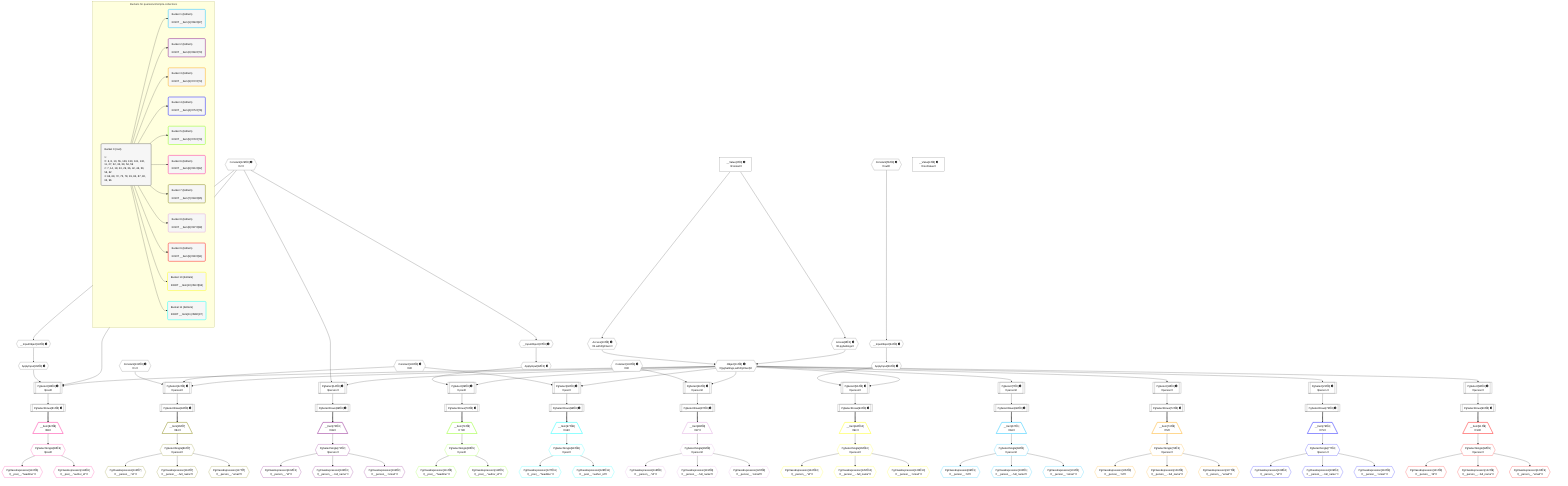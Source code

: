 %%{init: {'themeVariables': { 'fontSize': '12px'}}}%%
graph TD
    classDef path fill:#eee,stroke:#000,color:#000
    classDef plan fill:#fff,stroke-width:1px,color:#000
    classDef itemplan fill:#fff,stroke-width:2px,color:#000
    classDef unbatchedplan fill:#dff,stroke-width:1px,color:#000
    classDef sideeffectplan fill:#fcc,stroke-width:2px,color:#000
    classDef bucket fill:#f6f6f6,color:#000,stroke-width:2px,text-align:left

    subgraph "Buckets for queries/v4/simple-collections"
    Bucket0("Bucket 0 (root)<br /><br />1: <br />ᐳ: 6, 8, 10, 55, 129, 130, 131, 132, 11, 27, 32, 34, 39, 54, 59<br />2: 7, 14, 18, 23, 29, 36, 42, 46, 50, 56, 62<br />3: 66, 69, 72, 75, 78, 81, 84, 87, 90, 93, 96"):::bucket
    Bucket1("Bucket 1 (listItem)<br /><br />ROOT __Item{1}ᐸ66ᐳ[67]"):::bucket
    Bucket2("Bucket 2 (listItem)<br /><br />ROOT __Item{2}ᐸ69ᐳ[70]"):::bucket
    Bucket3("Bucket 3 (listItem)<br /><br />ROOT __Item{3}ᐸ72ᐳ[73]"):::bucket
    Bucket4("Bucket 4 (listItem)<br /><br />ROOT __Item{4}ᐸ75ᐳ[76]"):::bucket
    Bucket5("Bucket 5 (listItem)<br /><br />ROOT __Item{5}ᐸ78ᐳ[79]"):::bucket
    Bucket6("Bucket 6 (listItem)<br /><br />ROOT __Item{6}ᐸ81ᐳ[82]"):::bucket
    Bucket7("Bucket 7 (listItem)<br /><br />ROOT __Item{7}ᐸ84ᐳ[85]"):::bucket
    Bucket8("Bucket 8 (listItem)<br /><br />ROOT __Item{8}ᐸ87ᐳ[88]"):::bucket
    Bucket9("Bucket 9 (listItem)<br /><br />ROOT __Item{9}ᐸ90ᐳ[91]"):::bucket
    Bucket10("Bucket 10 (listItem)<br /><br />ROOT __Item{10}ᐸ93ᐳ[94]"):::bucket
    Bucket11("Bucket 11 (listItem)<br /><br />ROOT __Item{11}ᐸ96ᐳ[97]"):::bucket
    end
    Bucket0 --> Bucket1 & Bucket2 & Bucket3 & Bucket4 & Bucket5 & Bucket6 & Bucket7 & Bucket8 & Bucket9 & Bucket10 & Bucket11

    %% plan dependencies
    PgSelect36[["PgSelect[36∈0] ➊<br />ᐸpostᐳ"]]:::plan
    Object11{{"Object[11∈0] ➊<br />ᐸ{pgSettings,withPgClient}ᐳ"}}:::plan
    Constant129{{"Constant[129∈0] ➊<br />ᐸ2ᐳ"}}:::plan
    ApplyInput39{{"ApplyInput[39∈0] ➊"}}:::plan
    Object11 & Constant129 & ApplyInput39 --> PgSelect36
    PgSelect42[["PgSelect[42∈0] ➊<br />ᐸpersonᐳ"]]:::plan
    Constant130{{"Constant[130∈0] ➊<br />ᐸ3ᐳ"}}:::plan
    Constant131{{"Constant[131∈0] ➊<br />ᐸ1ᐳ"}}:::plan
    Object11 & Constant130 & Constant131 --> PgSelect42
    Access8{{"Access[8∈0] ➊<br />ᐸ2.pgSettingsᐳ"}}:::plan
    Access10{{"Access[10∈0] ➊<br />ᐸ2.withPgClientᐳ"}}:::plan
    Access8 & Access10 --> Object11
    PgSelect14[["PgSelect[14∈0] ➊<br />ᐸpersonᐳ"]]:::plan
    Object11 & Constant129 --> PgSelect14
    __InputObject27{{"__InputObject[27∈0] ➊"}}:::plan
    Constant129 --> __InputObject27
    PgSelect29[["PgSelect[29∈0] ➊<br />ᐸpostᐳ"]]:::plan
    ApplyInput32{{"ApplyInput[32∈0] ➊"}}:::plan
    Object11 & ApplyInput32 --> PgSelect29
    __InputObject34{{"__InputObject[34∈0] ➊"}}:::plan
    Constant129 --> __InputObject34
    PgSelect46[["PgSelect[46∈0] ➊<br />ᐸpersonᐳ"]]:::plan
    Constant132{{"Constant[132∈0] ➊<br />ᐸ0ᐳ"}}:::plan
    Object11 & Constant132 --> PgSelect46
    __InputObject54{{"__InputObject[54∈0] ➊"}}:::plan
    Constant55{{"Constant[55∈0] ➊<br />ᐸnullᐳ"}}:::plan
    Constant55 --> __InputObject54
    PgSelect56[["PgSelect[56∈0] ➊<br />ᐸpersonᐳ"]]:::plan
    ApplyInput59{{"ApplyInput[59∈0] ➊"}}:::plan
    Object11 & ApplyInput59 --> PgSelect56
    PgSelect62[["PgSelect[62∈0] ➊<br />ᐸpostᐳ"]]:::plan
    Object11 & Constant130 --> PgSelect62
    PgSelect7[["PgSelect[7∈0] ➊<br />ᐸpersonᐳ"]]:::plan
    Object11 --> PgSelect7
    __Value2["__Value[2∈0] ➊<br />ᐸcontextᐳ"]:::plan
    __Value2 --> Access8
    __Value2 --> Access10
    PgSelect18[["PgSelect[18∈0] ➊<br />ᐸpersonᐳ"]]:::plan
    Object11 --> PgSelect18
    PgSelect23[["PgSelect[23∈0] ➊<br />ᐸpersonᐳ"]]:::plan
    Object11 --> PgSelect23
    __InputObject27 --> ApplyInput32
    __InputObject34 --> ApplyInput39
    PgSelect50[["PgSelect[50∈0] ➊<br />ᐸpersonᐳ"]]:::plan
    Object11 --> PgSelect50
    __InputObject54 --> ApplyInput59
    PgSelectRows66[["PgSelectRows[66∈0] ➊"]]:::plan
    PgSelect7 --> PgSelectRows66
    PgSelectRows69[["PgSelectRows[69∈0] ➊"]]:::plan
    PgSelect14 --> PgSelectRows69
    PgSelectRows72[["PgSelectRows[72∈0] ➊"]]:::plan
    PgSelect18 --> PgSelectRows72
    PgSelectRows75[["PgSelectRows[75∈0] ➊"]]:::plan
    PgSelect23 --> PgSelectRows75
    PgSelectRows78[["PgSelectRows[78∈0] ➊"]]:::plan
    PgSelect29 --> PgSelectRows78
    PgSelectRows81[["PgSelectRows[81∈0] ➊"]]:::plan
    PgSelect36 --> PgSelectRows81
    PgSelectRows84[["PgSelectRows[84∈0] ➊"]]:::plan
    PgSelect42 --> PgSelectRows84
    PgSelectRows87[["PgSelectRows[87∈0] ➊"]]:::plan
    PgSelect46 --> PgSelectRows87
    PgSelectRows90[["PgSelectRows[90∈0] ➊"]]:::plan
    PgSelect50 --> PgSelectRows90
    PgSelectRows93[["PgSelectRows[93∈0] ➊"]]:::plan
    PgSelect56 --> PgSelectRows93
    PgSelectRows96[["PgSelectRows[96∈0] ➊"]]:::plan
    PgSelect62 --> PgSelectRows96
    __Value4["__Value[4∈0] ➊<br />ᐸrootValueᐳ"]:::plan
    __Item67[/"__Item[67∈1]<br />ᐸ66ᐳ"\]:::itemplan
    PgSelectRows66 ==> __Item67
    PgSelectSingle68{{"PgSelectSingle[68∈1]<br />ᐸpersonᐳ"}}:::plan
    __Item67 --> PgSelectSingle68
    PgClassExpression99{{"PgClassExpression[99∈1]<br />ᐸ__person__.”id”ᐳ"}}:::plan
    PgSelectSingle68 --> PgClassExpression99
    PgClassExpression100{{"PgClassExpression[100∈1]<br />ᐸ__person__...full_name”ᐳ"}}:::plan
    PgSelectSingle68 --> PgClassExpression100
    PgClassExpression101{{"PgClassExpression[101∈1]<br />ᐸ__person__.”email”ᐳ"}}:::plan
    PgSelectSingle68 --> PgClassExpression101
    __Item70[/"__Item[70∈2]<br />ᐸ69ᐳ"\]:::itemplan
    PgSelectRows69 ==> __Item70
    PgSelectSingle71{{"PgSelectSingle[71∈2]<br />ᐸpersonᐳ"}}:::plan
    __Item70 --> PgSelectSingle71
    PgClassExpression102{{"PgClassExpression[102∈2]<br />ᐸ__person__.”id”ᐳ"}}:::plan
    PgSelectSingle71 --> PgClassExpression102
    PgClassExpression103{{"PgClassExpression[103∈2]<br />ᐸ__person__...full_name”ᐳ"}}:::plan
    PgSelectSingle71 --> PgClassExpression103
    PgClassExpression104{{"PgClassExpression[104∈2]<br />ᐸ__person__.”email”ᐳ"}}:::plan
    PgSelectSingle71 --> PgClassExpression104
    __Item73[/"__Item[73∈3]<br />ᐸ72ᐳ"\]:::itemplan
    PgSelectRows72 ==> __Item73
    PgSelectSingle74{{"PgSelectSingle[74∈3]<br />ᐸpersonᐳ"}}:::plan
    __Item73 --> PgSelectSingle74
    PgClassExpression105{{"PgClassExpression[105∈3]<br />ᐸ__person__.”id”ᐳ"}}:::plan
    PgSelectSingle74 --> PgClassExpression105
    PgClassExpression106{{"PgClassExpression[106∈3]<br />ᐸ__person__...full_name”ᐳ"}}:::plan
    PgSelectSingle74 --> PgClassExpression106
    PgClassExpression107{{"PgClassExpression[107∈3]<br />ᐸ__person__.”email”ᐳ"}}:::plan
    PgSelectSingle74 --> PgClassExpression107
    __Item76[/"__Item[76∈4]<br />ᐸ75ᐳ"\]:::itemplan
    PgSelectRows75 ==> __Item76
    PgSelectSingle77{{"PgSelectSingle[77∈4]<br />ᐸpersonᐳ"}}:::plan
    __Item76 --> PgSelectSingle77
    PgClassExpression108{{"PgClassExpression[108∈4]<br />ᐸ__person__.”id”ᐳ"}}:::plan
    PgSelectSingle77 --> PgClassExpression108
    PgClassExpression109{{"PgClassExpression[109∈4]<br />ᐸ__person__...full_name”ᐳ"}}:::plan
    PgSelectSingle77 --> PgClassExpression109
    PgClassExpression110{{"PgClassExpression[110∈4]<br />ᐸ__person__.”email”ᐳ"}}:::plan
    PgSelectSingle77 --> PgClassExpression110
    __Item79[/"__Item[79∈5]<br />ᐸ78ᐳ"\]:::itemplan
    PgSelectRows78 ==> __Item79
    PgSelectSingle80{{"PgSelectSingle[80∈5]<br />ᐸpostᐳ"}}:::plan
    __Item79 --> PgSelectSingle80
    PgClassExpression111{{"PgClassExpression[111∈5]<br />ᐸ__post__.”headline”ᐳ"}}:::plan
    PgSelectSingle80 --> PgClassExpression111
    PgClassExpression112{{"PgClassExpression[112∈5]<br />ᐸ__post__.”author_id”ᐳ"}}:::plan
    PgSelectSingle80 --> PgClassExpression112
    __Item82[/"__Item[82∈6]<br />ᐸ81ᐳ"\]:::itemplan
    PgSelectRows81 ==> __Item82
    PgSelectSingle83{{"PgSelectSingle[83∈6]<br />ᐸpostᐳ"}}:::plan
    __Item82 --> PgSelectSingle83
    PgClassExpression113{{"PgClassExpression[113∈6]<br />ᐸ__post__.”headline”ᐳ"}}:::plan
    PgSelectSingle83 --> PgClassExpression113
    PgClassExpression114{{"PgClassExpression[114∈6]<br />ᐸ__post__.”author_id”ᐳ"}}:::plan
    PgSelectSingle83 --> PgClassExpression114
    __Item85[/"__Item[85∈7]<br />ᐸ84ᐳ"\]:::itemplan
    PgSelectRows84 ==> __Item85
    PgSelectSingle86{{"PgSelectSingle[86∈7]<br />ᐸpersonᐳ"}}:::plan
    __Item85 --> PgSelectSingle86
    PgClassExpression115{{"PgClassExpression[115∈7]<br />ᐸ__person__.”id”ᐳ"}}:::plan
    PgSelectSingle86 --> PgClassExpression115
    PgClassExpression116{{"PgClassExpression[116∈7]<br />ᐸ__person__...full_name”ᐳ"}}:::plan
    PgSelectSingle86 --> PgClassExpression116
    PgClassExpression117{{"PgClassExpression[117∈7]<br />ᐸ__person__.”email”ᐳ"}}:::plan
    PgSelectSingle86 --> PgClassExpression117
    __Item88[/"__Item[88∈8]<br />ᐸ87ᐳ"\]:::itemplan
    PgSelectRows87 ==> __Item88
    PgSelectSingle89{{"PgSelectSingle[89∈8]<br />ᐸpersonᐳ"}}:::plan
    __Item88 --> PgSelectSingle89
    PgClassExpression118{{"PgClassExpression[118∈8]<br />ᐸ__person__.”id”ᐳ"}}:::plan
    PgSelectSingle89 --> PgClassExpression118
    PgClassExpression119{{"PgClassExpression[119∈8]<br />ᐸ__person__...full_name”ᐳ"}}:::plan
    PgSelectSingle89 --> PgClassExpression119
    PgClassExpression120{{"PgClassExpression[120∈8]<br />ᐸ__person__.”email”ᐳ"}}:::plan
    PgSelectSingle89 --> PgClassExpression120
    __Item91[/"__Item[91∈9]<br />ᐸ90ᐳ"\]:::itemplan
    PgSelectRows90 ==> __Item91
    PgSelectSingle92{{"PgSelectSingle[92∈9]<br />ᐸpersonᐳ"}}:::plan
    __Item91 --> PgSelectSingle92
    PgClassExpression121{{"PgClassExpression[121∈9]<br />ᐸ__person__.”id”ᐳ"}}:::plan
    PgSelectSingle92 --> PgClassExpression121
    PgClassExpression122{{"PgClassExpression[122∈9]<br />ᐸ__person__...full_name”ᐳ"}}:::plan
    PgSelectSingle92 --> PgClassExpression122
    PgClassExpression123{{"PgClassExpression[123∈9]<br />ᐸ__person__.”email”ᐳ"}}:::plan
    PgSelectSingle92 --> PgClassExpression123
    __Item94[/"__Item[94∈10]<br />ᐸ93ᐳ"\]:::itemplan
    PgSelectRows93 ==> __Item94
    PgSelectSingle95{{"PgSelectSingle[95∈10]<br />ᐸpersonᐳ"}}:::plan
    __Item94 --> PgSelectSingle95
    PgClassExpression124{{"PgClassExpression[124∈10]<br />ᐸ__person__.”id”ᐳ"}}:::plan
    PgSelectSingle95 --> PgClassExpression124
    PgClassExpression125{{"PgClassExpression[125∈10]<br />ᐸ__person__...full_name”ᐳ"}}:::plan
    PgSelectSingle95 --> PgClassExpression125
    PgClassExpression126{{"PgClassExpression[126∈10]<br />ᐸ__person__.”email”ᐳ"}}:::plan
    PgSelectSingle95 --> PgClassExpression126
    __Item97[/"__Item[97∈11]<br />ᐸ96ᐳ"\]:::itemplan
    PgSelectRows96 ==> __Item97
    PgSelectSingle98{{"PgSelectSingle[98∈11]<br />ᐸpostᐳ"}}:::plan
    __Item97 --> PgSelectSingle98
    PgClassExpression127{{"PgClassExpression[127∈11]<br />ᐸ__post__.”headline”ᐳ"}}:::plan
    PgSelectSingle98 --> PgClassExpression127
    PgClassExpression128{{"PgClassExpression[128∈11]<br />ᐸ__post__.”author_id”ᐳ"}}:::plan
    PgSelectSingle98 --> PgClassExpression128

    %% define steps
    classDef bucket0 stroke:#696969
    class Bucket0,__Value2,__Value4,PgSelect7,Access8,Access10,Object11,PgSelect14,PgSelect18,PgSelect23,__InputObject27,PgSelect29,ApplyInput32,__InputObject34,PgSelect36,ApplyInput39,PgSelect42,PgSelect46,PgSelect50,__InputObject54,Constant55,PgSelect56,ApplyInput59,PgSelect62,PgSelectRows66,PgSelectRows69,PgSelectRows72,PgSelectRows75,PgSelectRows78,PgSelectRows81,PgSelectRows84,PgSelectRows87,PgSelectRows90,PgSelectRows93,PgSelectRows96,Constant129,Constant130,Constant131,Constant132 bucket0
    classDef bucket1 stroke:#00bfff
    class Bucket1,__Item67,PgSelectSingle68,PgClassExpression99,PgClassExpression100,PgClassExpression101 bucket1
    classDef bucket2 stroke:#7f007f
    class Bucket2,__Item70,PgSelectSingle71,PgClassExpression102,PgClassExpression103,PgClassExpression104 bucket2
    classDef bucket3 stroke:#ffa500
    class Bucket3,__Item73,PgSelectSingle74,PgClassExpression105,PgClassExpression106,PgClassExpression107 bucket3
    classDef bucket4 stroke:#0000ff
    class Bucket4,__Item76,PgSelectSingle77,PgClassExpression108,PgClassExpression109,PgClassExpression110 bucket4
    classDef bucket5 stroke:#7fff00
    class Bucket5,__Item79,PgSelectSingle80,PgClassExpression111,PgClassExpression112 bucket5
    classDef bucket6 stroke:#ff1493
    class Bucket6,__Item82,PgSelectSingle83,PgClassExpression113,PgClassExpression114 bucket6
    classDef bucket7 stroke:#808000
    class Bucket7,__Item85,PgSelectSingle86,PgClassExpression115,PgClassExpression116,PgClassExpression117 bucket7
    classDef bucket8 stroke:#dda0dd
    class Bucket8,__Item88,PgSelectSingle89,PgClassExpression118,PgClassExpression119,PgClassExpression120 bucket8
    classDef bucket9 stroke:#ff0000
    class Bucket9,__Item91,PgSelectSingle92,PgClassExpression121,PgClassExpression122,PgClassExpression123 bucket9
    classDef bucket10 stroke:#ffff00
    class Bucket10,__Item94,PgSelectSingle95,PgClassExpression124,PgClassExpression125,PgClassExpression126 bucket10
    classDef bucket11 stroke:#00ffff
    class Bucket11,__Item97,PgSelectSingle98,PgClassExpression127,PgClassExpression128 bucket11